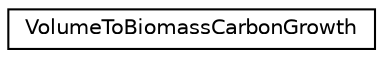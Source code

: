 digraph "Graphical Class Hierarchy"
{
 // LATEX_PDF_SIZE
  edge [fontname="Helvetica",fontsize="10",labelfontname="Helvetica",labelfontsize="10"];
  node [fontname="Helvetica",fontsize="10",shape=record];
  rankdir="LR";
  Node0 [label="VolumeToBiomassCarbonGrowth",height=0.2,width=0.4,color="black", fillcolor="white", style="filled",URL="$classmoja_1_1modules_1_1cbm_1_1VolumeToBiomassCarbonGrowth.html",tooltip=" "];
}
